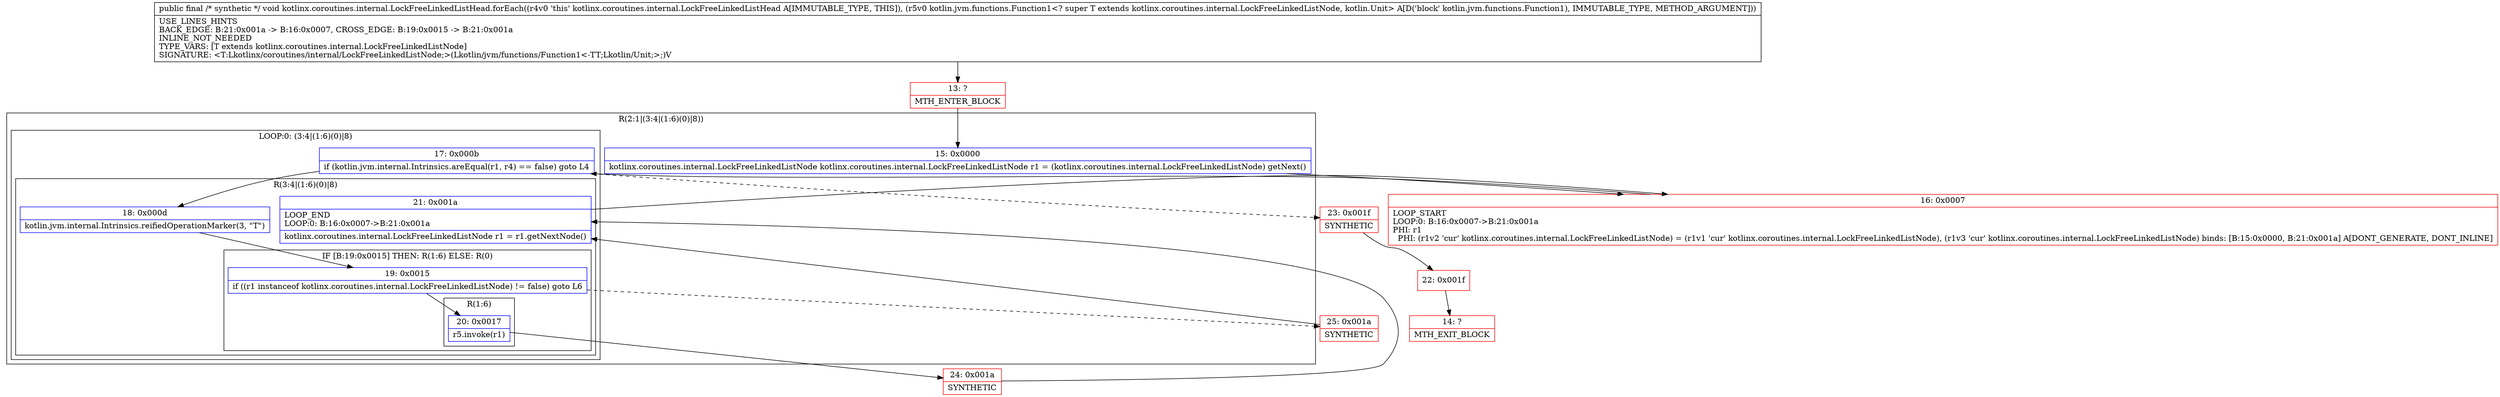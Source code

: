 digraph "CFG forkotlinx.coroutines.internal.LockFreeLinkedListHead.forEach(Lkotlin\/jvm\/functions\/Function1;)V" {
subgraph cluster_Region_1022652369 {
label = "R(2:1|(3:4|(1:6)(0)|8))";
node [shape=record,color=blue];
Node_15 [shape=record,label="{15\:\ 0x0000|kotlinx.coroutines.internal.LockFreeLinkedListNode kotlinx.coroutines.internal.LockFreeLinkedListNode r1 = (kotlinx.coroutines.internal.LockFreeLinkedListNode) getNext()\l}"];
subgraph cluster_LoopRegion_939300572 {
label = "LOOP:0: (3:4|(1:6)(0)|8)";
node [shape=record,color=blue];
Node_17 [shape=record,label="{17\:\ 0x000b|if (kotlin.jvm.internal.Intrinsics.areEqual(r1, r4) == false) goto L4\l}"];
subgraph cluster_Region_2003358647 {
label = "R(3:4|(1:6)(0)|8)";
node [shape=record,color=blue];
Node_18 [shape=record,label="{18\:\ 0x000d|kotlin.jvm.internal.Intrinsics.reifiedOperationMarker(3, \"T\")\l}"];
subgraph cluster_IfRegion_127350393 {
label = "IF [B:19:0x0015] THEN: R(1:6) ELSE: R(0)";
node [shape=record,color=blue];
Node_19 [shape=record,label="{19\:\ 0x0015|if ((r1 instanceof kotlinx.coroutines.internal.LockFreeLinkedListNode) != false) goto L6\l}"];
subgraph cluster_Region_411196349 {
label = "R(1:6)";
node [shape=record,color=blue];
Node_20 [shape=record,label="{20\:\ 0x0017|r5.invoke(r1)\l}"];
}
subgraph cluster_Region_2116615766 {
label = "R(0)";
node [shape=record,color=blue];
}
}
Node_21 [shape=record,label="{21\:\ 0x001a|LOOP_END\lLOOP:0: B:16:0x0007\-\>B:21:0x001a\l|kotlinx.coroutines.internal.LockFreeLinkedListNode r1 = r1.getNextNode()\l}"];
}
}
}
Node_13 [shape=record,color=red,label="{13\:\ ?|MTH_ENTER_BLOCK\l}"];
Node_16 [shape=record,color=red,label="{16\:\ 0x0007|LOOP_START\lLOOP:0: B:16:0x0007\-\>B:21:0x001a\lPHI: r1 \l  PHI: (r1v2 'cur' kotlinx.coroutines.internal.LockFreeLinkedListNode) = (r1v1 'cur' kotlinx.coroutines.internal.LockFreeLinkedListNode), (r1v3 'cur' kotlinx.coroutines.internal.LockFreeLinkedListNode) binds: [B:15:0x0000, B:21:0x001a] A[DONT_GENERATE, DONT_INLINE]\l}"];
Node_24 [shape=record,color=red,label="{24\:\ 0x001a|SYNTHETIC\l}"];
Node_25 [shape=record,color=red,label="{25\:\ 0x001a|SYNTHETIC\l}"];
Node_23 [shape=record,color=red,label="{23\:\ 0x001f|SYNTHETIC\l}"];
Node_22 [shape=record,color=red,label="{22\:\ 0x001f}"];
Node_14 [shape=record,color=red,label="{14\:\ ?|MTH_EXIT_BLOCK\l}"];
MethodNode[shape=record,label="{public final \/* synthetic *\/ void kotlinx.coroutines.internal.LockFreeLinkedListHead.forEach((r4v0 'this' kotlinx.coroutines.internal.LockFreeLinkedListHead A[IMMUTABLE_TYPE, THIS]), (r5v0 kotlin.jvm.functions.Function1\<? super T extends kotlinx.coroutines.internal.LockFreeLinkedListNode, kotlin.Unit\> A[D('block' kotlin.jvm.functions.Function1), IMMUTABLE_TYPE, METHOD_ARGUMENT]))  | USE_LINES_HINTS\lBACK_EDGE: B:21:0x001a \-\> B:16:0x0007, CROSS_EDGE: B:19:0x0015 \-\> B:21:0x001a\lINLINE_NOT_NEEDED\lTYPE_VARS: [T extends kotlinx.coroutines.internal.LockFreeLinkedListNode]\lSIGNATURE: \<T:Lkotlinx\/coroutines\/internal\/LockFreeLinkedListNode;\>(Lkotlin\/jvm\/functions\/Function1\<\-TT;Lkotlin\/Unit;\>;)V\l}"];
MethodNode -> Node_13;Node_15 -> Node_16;
Node_17 -> Node_18;
Node_17 -> Node_23[style=dashed];
Node_18 -> Node_19;
Node_19 -> Node_20;
Node_19 -> Node_25[style=dashed];
Node_20 -> Node_24;
Node_21 -> Node_16;
Node_13 -> Node_15;
Node_16 -> Node_17;
Node_24 -> Node_21;
Node_25 -> Node_21;
Node_23 -> Node_22;
Node_22 -> Node_14;
}

